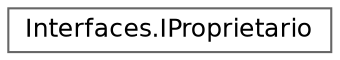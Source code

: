 digraph "Graphical Class Hierarchy"
{
 // LATEX_PDF_SIZE
  bgcolor="transparent";
  edge [fontname=Helvetica,fontsize=12,labelfontname=Helvetica,labelfontsize=10];
  node [fontname=Helvetica,fontsize=12,shape=box,height=0.2,width=0.4];
  rankdir="LR";
  Node0 [id="Node000000",label="Interfaces.IProprietario",height=0.2,width=0.4,color="grey40", fillcolor="white", style="filled",URL="$interface_interfaces_1_1_i_proprietario.html",tooltip=" "];
}
